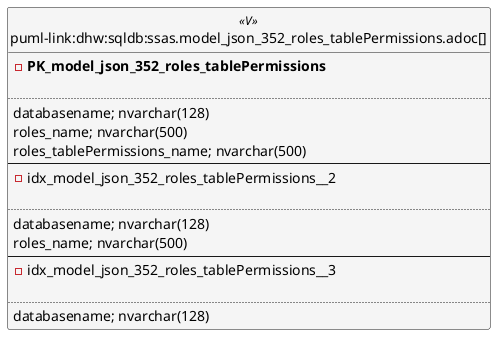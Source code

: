 @startuml
left to right direction
'top to bottom direction
hide circle
'avoide "." issues:
set namespaceSeparator none


skinparam class {
  BackgroundColor White
  BackgroundColor<<FN>> Yellow
  BackgroundColor<<FS>> Yellow
  BackgroundColor<<FT>> LightGray
  BackgroundColor<<IF>> Yellow
  BackgroundColor<<IS>> Yellow
  BackgroundColor<<P>> Aqua
  BackgroundColor<<PC>> Aqua
  BackgroundColor<<SN>> Yellow
  BackgroundColor<<SO>> SlateBlue
  BackgroundColor<<TF>> LightGray
  BackgroundColor<<TR>> Tomato
  BackgroundColor<<U>> White
  BackgroundColor<<V>> WhiteSmoke
  BackgroundColor<<X>> Aqua
  BackgroundColor<<external>> AliceBlue
}


entity "puml-link:dhw:sqldb:ssas.model_json_352_roles_tablePermissions.adoc[]" as ssas.model_json_352_roles_tablePermissions << V >> {
- **PK_model_json_352_roles_tablePermissions**

..
databasename; nvarchar(128)
roles_name; nvarchar(500)
roles_tablePermissions_name; nvarchar(500)
--
- idx_model_json_352_roles_tablePermissions__2

..
databasename; nvarchar(128)
roles_name; nvarchar(500)
--
- idx_model_json_352_roles_tablePermissions__3

..
databasename; nvarchar(128)
}


@enduml

